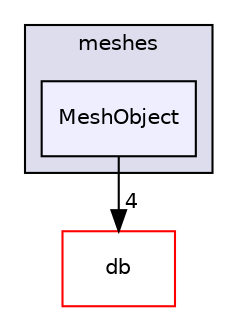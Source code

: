 digraph "src/OpenFOAM/meshes/MeshObject" {
  bgcolor=transparent;
  compound=true
  node [ fontsize="10", fontname="Helvetica"];
  edge [ labelfontsize="10", labelfontname="Helvetica"];
  subgraph clusterdir_aa2423979fb45fc41c393a5db370ab21 {
    graph [ bgcolor="#ddddee", pencolor="black", label="meshes" fontname="Helvetica", fontsize="10", URL="dir_aa2423979fb45fc41c393a5db370ab21.html"]
  dir_eacc4aff89696b3e3ac7cbcde46e9390 [shape=box, label="MeshObject", style="filled", fillcolor="#eeeeff", pencolor="black", URL="dir_eacc4aff89696b3e3ac7cbcde46e9390.html"];
  }
  dir_63c634f7a7cfd679ac26c67fb30fc32f [shape=box label="db" color="red" URL="dir_63c634f7a7cfd679ac26c67fb30fc32f.html"];
  dir_eacc4aff89696b3e3ac7cbcde46e9390->dir_63c634f7a7cfd679ac26c67fb30fc32f [headlabel="4", labeldistance=1.5 headhref="dir_002225_001944.html"];
}
